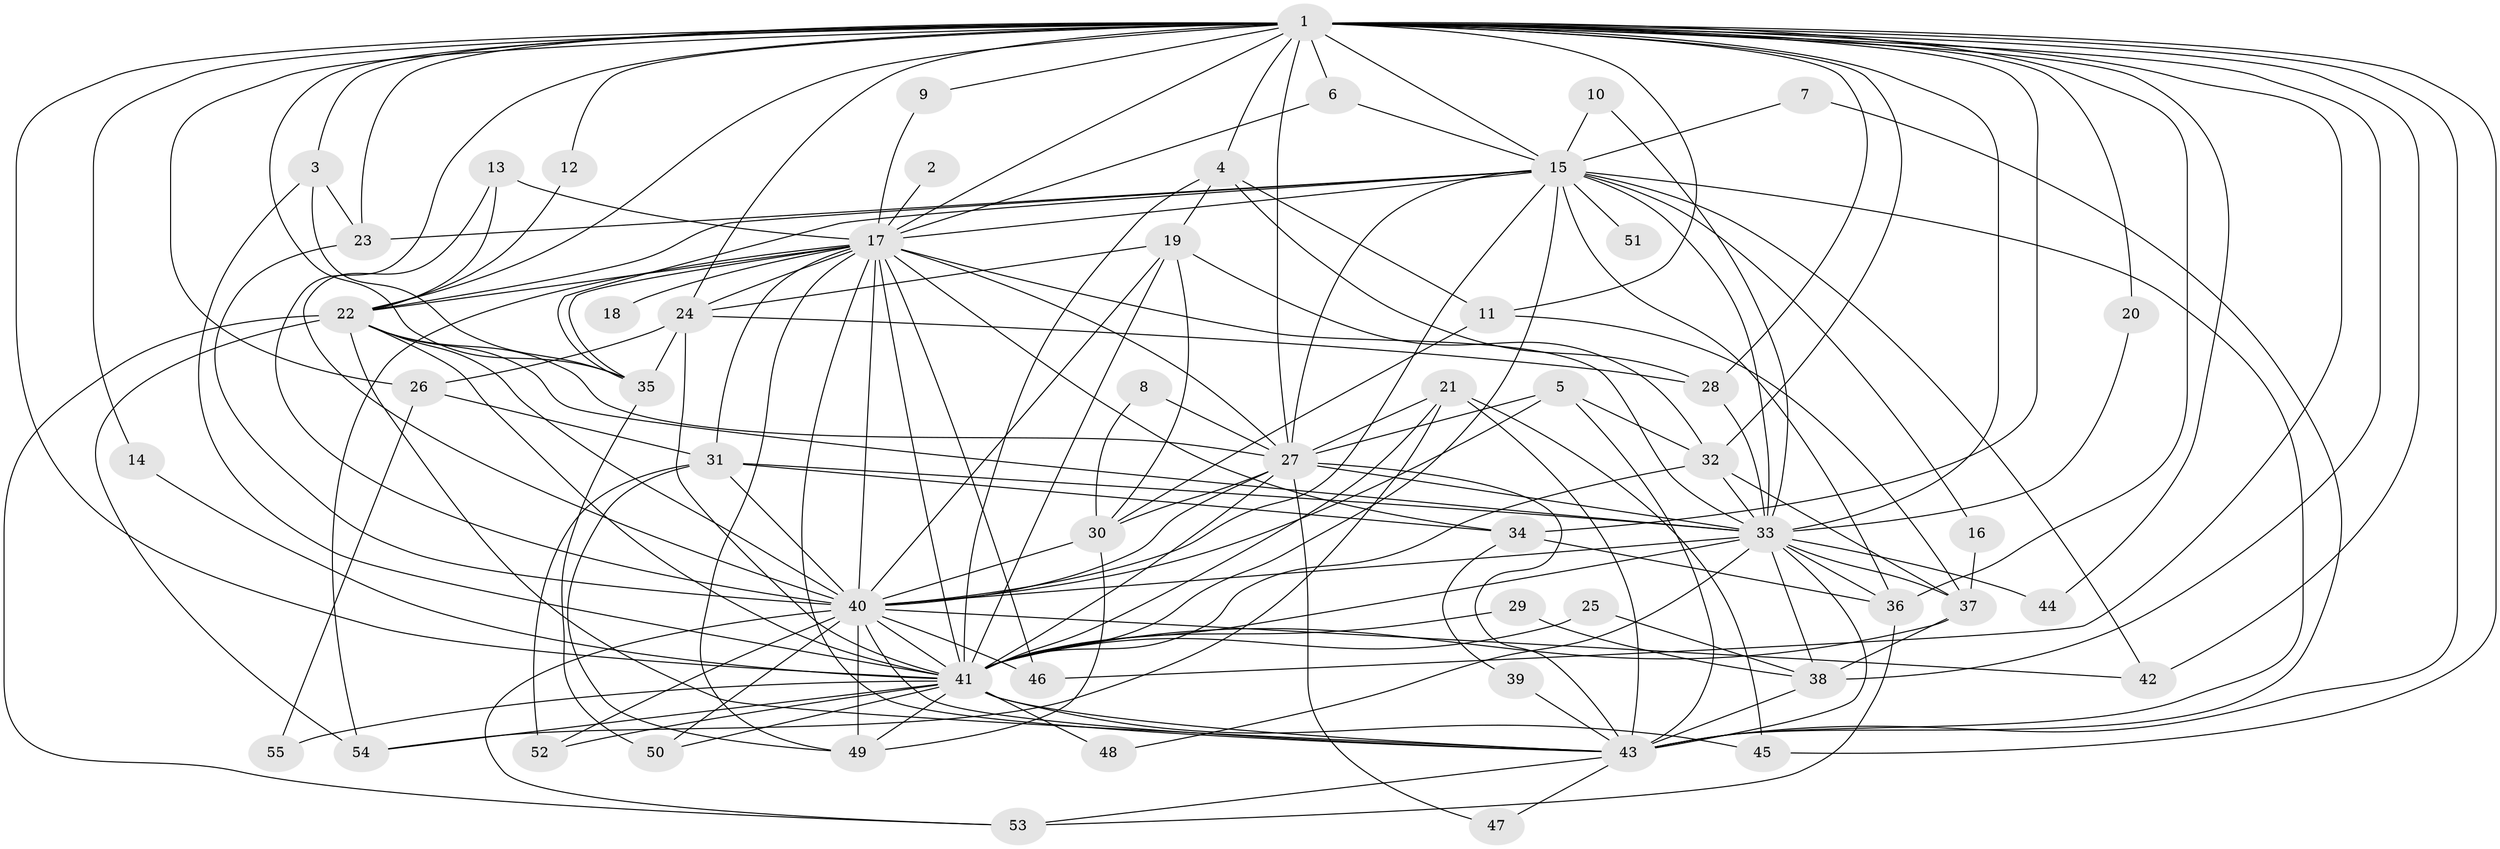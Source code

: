 // original degree distribution, {20: 0.018018018018018018, 25: 0.009009009009009009, 19: 0.018018018018018018, 14: 0.009009009009009009, 27: 0.009009009009009009, 16: 0.009009009009009009, 23: 0.009009009009009009, 22: 0.009009009009009009, 6: 0.04504504504504504, 3: 0.2072072072072072, 2: 0.5045045045045045, 5: 0.06306306306306306, 4: 0.08108108108108109, 7: 0.009009009009009009}
// Generated by graph-tools (version 1.1) at 2025/25/03/09/25 03:25:52]
// undirected, 55 vertices, 165 edges
graph export_dot {
graph [start="1"]
  node [color=gray90,style=filled];
  1;
  2;
  3;
  4;
  5;
  6;
  7;
  8;
  9;
  10;
  11;
  12;
  13;
  14;
  15;
  16;
  17;
  18;
  19;
  20;
  21;
  22;
  23;
  24;
  25;
  26;
  27;
  28;
  29;
  30;
  31;
  32;
  33;
  34;
  35;
  36;
  37;
  38;
  39;
  40;
  41;
  42;
  43;
  44;
  45;
  46;
  47;
  48;
  49;
  50;
  51;
  52;
  53;
  54;
  55;
  1 -- 3 [weight=1.0];
  1 -- 4 [weight=1.0];
  1 -- 6 [weight=1.0];
  1 -- 9 [weight=1.0];
  1 -- 11 [weight=1.0];
  1 -- 12 [weight=1.0];
  1 -- 14 [weight=1.0];
  1 -- 15 [weight=2.0];
  1 -- 17 [weight=2.0];
  1 -- 20 [weight=1.0];
  1 -- 22 [weight=3.0];
  1 -- 23 [weight=1.0];
  1 -- 24 [weight=1.0];
  1 -- 26 [weight=1.0];
  1 -- 27 [weight=2.0];
  1 -- 28 [weight=1.0];
  1 -- 32 [weight=2.0];
  1 -- 33 [weight=3.0];
  1 -- 34 [weight=1.0];
  1 -- 35 [weight=2.0];
  1 -- 36 [weight=2.0];
  1 -- 38 [weight=1.0];
  1 -- 40 [weight=2.0];
  1 -- 41 [weight=2.0];
  1 -- 42 [weight=1.0];
  1 -- 43 [weight=2.0];
  1 -- 44 [weight=1.0];
  1 -- 45 [weight=1.0];
  1 -- 46 [weight=1.0];
  2 -- 17 [weight=1.0];
  3 -- 23 [weight=1.0];
  3 -- 35 [weight=1.0];
  3 -- 41 [weight=1.0];
  4 -- 11 [weight=1.0];
  4 -- 19 [weight=1.0];
  4 -- 28 [weight=1.0];
  4 -- 41 [weight=1.0];
  5 -- 27 [weight=1.0];
  5 -- 32 [weight=1.0];
  5 -- 40 [weight=1.0];
  5 -- 43 [weight=1.0];
  6 -- 15 [weight=1.0];
  6 -- 17 [weight=1.0];
  7 -- 15 [weight=1.0];
  7 -- 43 [weight=1.0];
  8 -- 27 [weight=1.0];
  8 -- 30 [weight=1.0];
  9 -- 17 [weight=1.0];
  10 -- 15 [weight=1.0];
  10 -- 33 [weight=1.0];
  11 -- 30 [weight=1.0];
  11 -- 37 [weight=1.0];
  12 -- 22 [weight=1.0];
  13 -- 17 [weight=1.0];
  13 -- 22 [weight=2.0];
  13 -- 40 [weight=1.0];
  14 -- 41 [weight=1.0];
  15 -- 16 [weight=1.0];
  15 -- 17 [weight=1.0];
  15 -- 22 [weight=1.0];
  15 -- 23 [weight=1.0];
  15 -- 27 [weight=1.0];
  15 -- 33 [weight=1.0];
  15 -- 35 [weight=1.0];
  15 -- 36 [weight=1.0];
  15 -- 40 [weight=1.0];
  15 -- 41 [weight=1.0];
  15 -- 42 [weight=1.0];
  15 -- 43 [weight=2.0];
  15 -- 51 [weight=2.0];
  16 -- 37 [weight=1.0];
  17 -- 18 [weight=1.0];
  17 -- 22 [weight=1.0];
  17 -- 24 [weight=1.0];
  17 -- 27 [weight=1.0];
  17 -- 31 [weight=1.0];
  17 -- 33 [weight=1.0];
  17 -- 34 [weight=1.0];
  17 -- 35 [weight=1.0];
  17 -- 40 [weight=1.0];
  17 -- 41 [weight=1.0];
  17 -- 43 [weight=1.0];
  17 -- 46 [weight=1.0];
  17 -- 49 [weight=1.0];
  17 -- 54 [weight=1.0];
  19 -- 24 [weight=1.0];
  19 -- 30 [weight=1.0];
  19 -- 32 [weight=1.0];
  19 -- 40 [weight=1.0];
  19 -- 41 [weight=1.0];
  20 -- 33 [weight=1.0];
  21 -- 27 [weight=1.0];
  21 -- 41 [weight=1.0];
  21 -- 43 [weight=1.0];
  21 -- 45 [weight=1.0];
  21 -- 54 [weight=1.0];
  22 -- 27 [weight=1.0];
  22 -- 33 [weight=1.0];
  22 -- 40 [weight=1.0];
  22 -- 41 [weight=1.0];
  22 -- 43 [weight=1.0];
  22 -- 53 [weight=1.0];
  22 -- 54 [weight=1.0];
  23 -- 40 [weight=1.0];
  24 -- 26 [weight=1.0];
  24 -- 28 [weight=1.0];
  24 -- 35 [weight=1.0];
  24 -- 41 [weight=1.0];
  25 -- 38 [weight=1.0];
  25 -- 41 [weight=1.0];
  26 -- 31 [weight=1.0];
  26 -- 55 [weight=1.0];
  27 -- 30 [weight=1.0];
  27 -- 33 [weight=1.0];
  27 -- 40 [weight=1.0];
  27 -- 41 [weight=3.0];
  27 -- 43 [weight=1.0];
  27 -- 47 [weight=1.0];
  28 -- 33 [weight=1.0];
  29 -- 38 [weight=1.0];
  29 -- 41 [weight=1.0];
  30 -- 40 [weight=1.0];
  30 -- 49 [weight=1.0];
  31 -- 33 [weight=1.0];
  31 -- 34 [weight=1.0];
  31 -- 40 [weight=1.0];
  31 -- 49 [weight=1.0];
  31 -- 52 [weight=1.0];
  32 -- 33 [weight=2.0];
  32 -- 37 [weight=1.0];
  32 -- 41 [weight=1.0];
  33 -- 36 [weight=1.0];
  33 -- 37 [weight=1.0];
  33 -- 38 [weight=1.0];
  33 -- 40 [weight=1.0];
  33 -- 41 [weight=1.0];
  33 -- 43 [weight=1.0];
  33 -- 44 [weight=1.0];
  33 -- 48 [weight=1.0];
  34 -- 36 [weight=1.0];
  34 -- 39 [weight=1.0];
  35 -- 50 [weight=1.0];
  36 -- 53 [weight=1.0];
  37 -- 38 [weight=1.0];
  37 -- 41 [weight=1.0];
  38 -- 43 [weight=1.0];
  39 -- 43 [weight=1.0];
  40 -- 41 [weight=1.0];
  40 -- 42 [weight=1.0];
  40 -- 43 [weight=2.0];
  40 -- 46 [weight=1.0];
  40 -- 49 [weight=1.0];
  40 -- 50 [weight=1.0];
  40 -- 52 [weight=1.0];
  40 -- 53 [weight=1.0];
  41 -- 43 [weight=1.0];
  41 -- 45 [weight=1.0];
  41 -- 48 [weight=1.0];
  41 -- 49 [weight=1.0];
  41 -- 50 [weight=1.0];
  41 -- 52 [weight=1.0];
  41 -- 54 [weight=1.0];
  41 -- 55 [weight=1.0];
  43 -- 47 [weight=1.0];
  43 -- 53 [weight=1.0];
}
